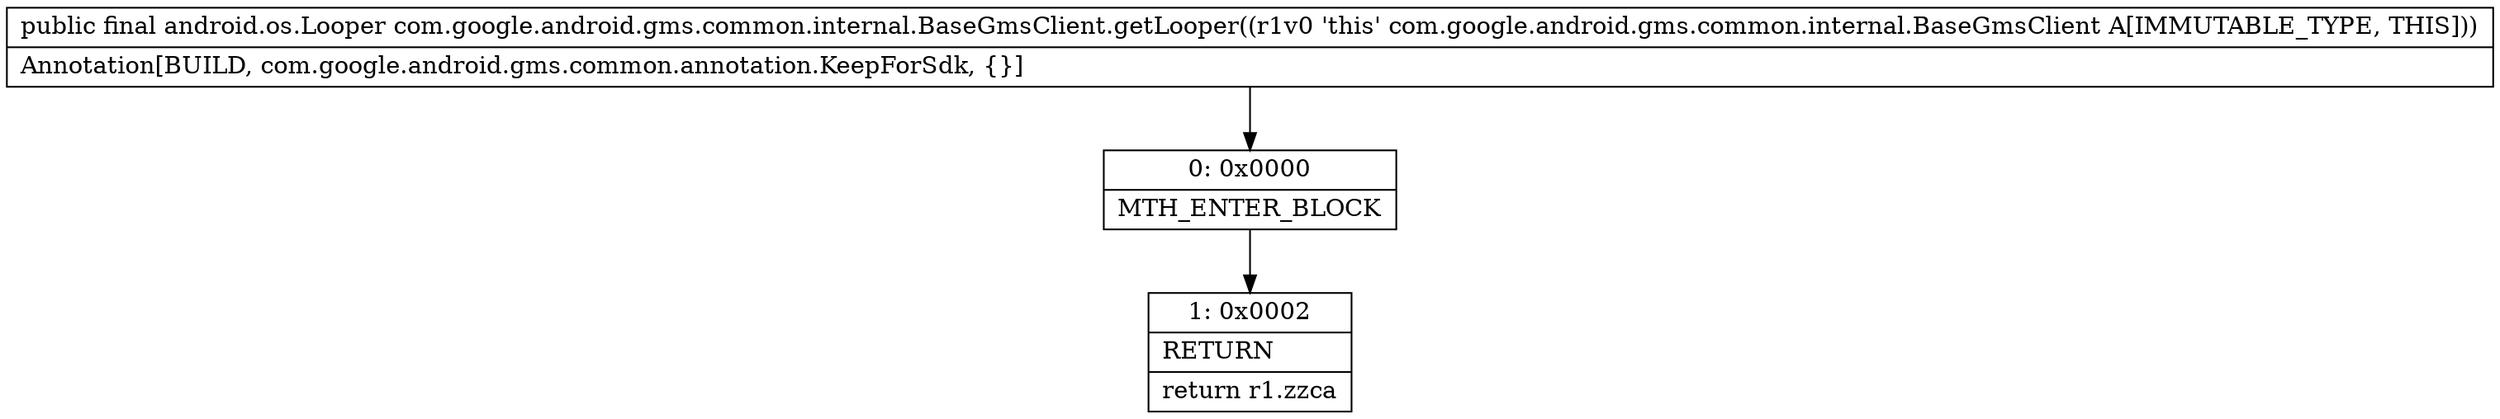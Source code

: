 digraph "CFG forcom.google.android.gms.common.internal.BaseGmsClient.getLooper()Landroid\/os\/Looper;" {
Node_0 [shape=record,label="{0\:\ 0x0000|MTH_ENTER_BLOCK\l}"];
Node_1 [shape=record,label="{1\:\ 0x0002|RETURN\l|return r1.zzca\l}"];
MethodNode[shape=record,label="{public final android.os.Looper com.google.android.gms.common.internal.BaseGmsClient.getLooper((r1v0 'this' com.google.android.gms.common.internal.BaseGmsClient A[IMMUTABLE_TYPE, THIS]))  | Annotation[BUILD, com.google.android.gms.common.annotation.KeepForSdk, \{\}]\l}"];
MethodNode -> Node_0;
Node_0 -> Node_1;
}


